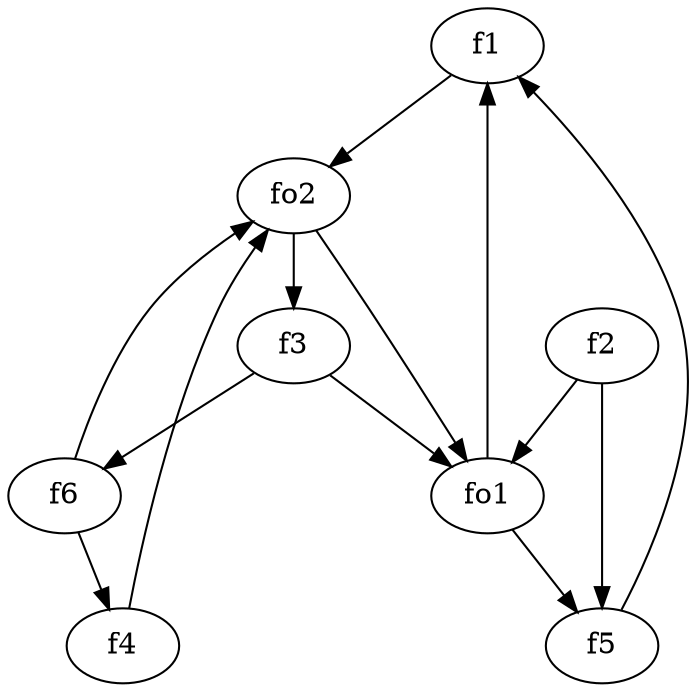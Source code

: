 strict digraph  {
f1;
f2;
f3;
f4;
f5;
f6;
fo1;
fo2;
f1 -> fo2  [weight=2];
f2 -> fo1  [weight=2];
f2 -> f5  [weight=2];
f3 -> f6  [weight=2];
f3 -> fo1  [weight=2];
f4 -> fo2  [weight=2];
f5 -> f1  [weight=2];
f6 -> fo2  [weight=2];
f6 -> f4  [weight=2];
fo1 -> f5  [weight=2];
fo1 -> f1  [weight=2];
fo2 -> f3  [weight=2];
fo2 -> fo1  [weight=2];
}
